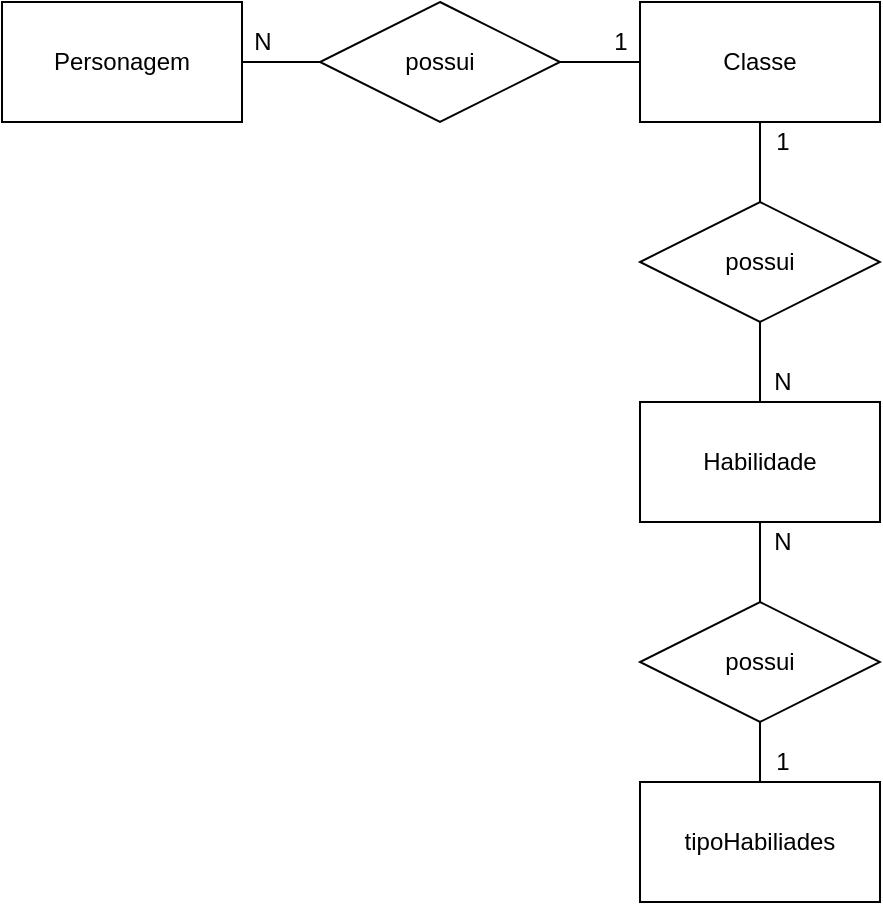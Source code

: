 <mxfile version="14.9.5" type="device" pages="2"><diagram id="01q44U-UOIfZXanx6Ddr" name="Conceito"><mxGraphModel dx="668" dy="735" grid="1" gridSize="10" guides="1" tooltips="1" connect="1" arrows="1" fold="1" page="1" pageScale="1" pageWidth="827" pageHeight="1169" math="0" shadow="0"><root><mxCell id="0"/><mxCell id="1" parent="0"/><mxCell id="eqQyME8AjutsYfnMErN5-12" style="edgeStyle=orthogonalEdgeStyle;rounded=0;orthogonalLoop=1;jettySize=auto;html=1;endArrow=none;endFill=0;" parent="1" source="eqQyME8AjutsYfnMErN5-1" target="eqQyME8AjutsYfnMErN5-6" edge="1"><mxGeometry relative="1" as="geometry"/></mxCell><mxCell id="eqQyME8AjutsYfnMErN5-18" value="" style="edgeStyle=orthogonalEdgeStyle;rounded=0;orthogonalLoop=1;jettySize=auto;html=1;endArrow=none;endFill=0;" parent="1" source="eqQyME8AjutsYfnMErN5-1" target="eqQyME8AjutsYfnMErN5-8" edge="1"><mxGeometry relative="1" as="geometry"/></mxCell><mxCell id="eqQyME8AjutsYfnMErN5-1" value="&lt;font style=&quot;vertical-align: inherit&quot;&gt;&lt;font style=&quot;vertical-align: inherit&quot;&gt;Classe&lt;br&gt;&lt;/font&gt;&lt;/font&gt;" style="rounded=0;whiteSpace=wrap;html=1;" parent="1" vertex="1"><mxGeometry x="513" y="200" width="120" height="60" as="geometry"/></mxCell><mxCell id="eqQyME8AjutsYfnMErN5-14" style="edgeStyle=orthogonalEdgeStyle;rounded=0;orthogonalLoop=1;jettySize=auto;html=1;entryX=0.5;entryY=0;entryDx=0;entryDy=0;endArrow=none;endFill=0;" parent="1" source="eqQyME8AjutsYfnMErN5-2" target="eqQyME8AjutsYfnMErN5-7" edge="1"><mxGeometry relative="1" as="geometry"/></mxCell><mxCell id="eqQyME8AjutsYfnMErN5-2" value="&lt;font style=&quot;vertical-align: inherit&quot;&gt;&lt;font style=&quot;vertical-align: inherit&quot;&gt;Habilidade&lt;/font&gt;&lt;/font&gt;" style="rounded=0;whiteSpace=wrap;html=1;" parent="1" vertex="1"><mxGeometry x="513" y="400" width="120" height="60" as="geometry"/></mxCell><mxCell id="eqQyME8AjutsYfnMErN5-3" value="&lt;font style=&quot;vertical-align: inherit&quot;&gt;&lt;font style=&quot;vertical-align: inherit&quot;&gt;tipoHabiliades&lt;/font&gt;&lt;/font&gt;" style="rounded=0;whiteSpace=wrap;html=1;" parent="1" vertex="1"><mxGeometry x="513" y="590" width="120" height="60" as="geometry"/></mxCell><mxCell id="eqQyME8AjutsYfnMErN5-4" value="&lt;font style=&quot;vertical-align: inherit&quot;&gt;&lt;font style=&quot;vertical-align: inherit&quot;&gt;Personagem&lt;/font&gt;&lt;/font&gt;" style="rounded=0;whiteSpace=wrap;html=1;" parent="1" vertex="1"><mxGeometry x="194" y="200" width="120" height="60" as="geometry"/></mxCell><mxCell id="eqQyME8AjutsYfnMErN5-13" style="edgeStyle=orthogonalEdgeStyle;rounded=0;orthogonalLoop=1;jettySize=auto;html=1;endArrow=none;endFill=0;entryX=0.5;entryY=0;entryDx=0;entryDy=0;" parent="1" source="eqQyME8AjutsYfnMErN5-6" target="eqQyME8AjutsYfnMErN5-2" edge="1"><mxGeometry relative="1" as="geometry"><mxPoint x="573" y="390" as="targetPoint"/></mxGeometry></mxCell><mxCell id="eqQyME8AjutsYfnMErN5-6" value="&lt;font style=&quot;vertical-align: inherit&quot;&gt;&lt;font style=&quot;vertical-align: inherit&quot;&gt;possui&lt;/font&gt;&lt;/font&gt;" style="shape=rhombus;perimeter=rhombusPerimeter;whiteSpace=wrap;html=1;align=center;" parent="1" vertex="1"><mxGeometry x="513" y="300" width="120" height="60" as="geometry"/></mxCell><mxCell id="eqQyME8AjutsYfnMErN5-15" style="edgeStyle=orthogonalEdgeStyle;rounded=0;orthogonalLoop=1;jettySize=auto;html=1;endArrow=none;endFill=0;" parent="1" source="eqQyME8AjutsYfnMErN5-7" target="eqQyME8AjutsYfnMErN5-3" edge="1"><mxGeometry relative="1" as="geometry"/></mxCell><mxCell id="eqQyME8AjutsYfnMErN5-7" value="&lt;font style=&quot;vertical-align: inherit&quot;&gt;&lt;font style=&quot;vertical-align: inherit&quot;&gt;possui&lt;/font&gt;&lt;/font&gt;" style="shape=rhombus;perimeter=rhombusPerimeter;whiteSpace=wrap;html=1;align=center;" parent="1" vertex="1"><mxGeometry x="513" y="500" width="120" height="60" as="geometry"/></mxCell><mxCell id="eqQyME8AjutsYfnMErN5-11" style="edgeStyle=orthogonalEdgeStyle;rounded=0;orthogonalLoop=1;jettySize=auto;html=1;endArrow=none;endFill=0;" parent="1" source="eqQyME8AjutsYfnMErN5-8" target="eqQyME8AjutsYfnMErN5-1" edge="1"><mxGeometry relative="1" as="geometry"/></mxCell><mxCell id="eYoJKdcZ3KG82DrHTfAq-9" style="edgeStyle=orthogonalEdgeStyle;rounded=0;orthogonalLoop=1;jettySize=auto;html=1;entryX=1;entryY=0.5;entryDx=0;entryDy=0;endArrow=none;endFill=0;" parent="1" source="eqQyME8AjutsYfnMErN5-8" edge="1"><mxGeometry relative="1" as="geometry"><mxPoint x="314" y="230" as="targetPoint"/></mxGeometry></mxCell><mxCell id="eqQyME8AjutsYfnMErN5-8" value="&lt;font style=&quot;vertical-align: inherit&quot;&gt;&lt;font style=&quot;vertical-align: inherit&quot;&gt;possui&lt;/font&gt;&lt;/font&gt;" style="shape=rhombus;perimeter=rhombusPerimeter;whiteSpace=wrap;html=1;align=center;" parent="1" vertex="1"><mxGeometry x="353" y="200" width="120" height="60" as="geometry"/></mxCell><mxCell id="eqQyME8AjutsYfnMErN5-17" value="N" style="text;html=1;align=center;verticalAlign=middle;resizable=0;points=[];autosize=1;strokeColor=none;" parent="1" vertex="1"><mxGeometry x="314" y="210" width="20" height="20" as="geometry"/></mxCell><mxCell id="eqQyME8AjutsYfnMErN5-19" value="1" style="text;html=1;align=center;verticalAlign=middle;resizable=0;points=[];autosize=1;strokeColor=none;" parent="1" vertex="1"><mxGeometry x="493" y="210" width="20" height="20" as="geometry"/></mxCell><mxCell id="eqQyME8AjutsYfnMErN5-20" value="N" style="text;html=1;align=center;verticalAlign=middle;resizable=0;points=[];autosize=1;strokeColor=none;" parent="1" vertex="1"><mxGeometry x="574" y="380" width="20" height="20" as="geometry"/></mxCell><mxCell id="eqQyME8AjutsYfnMErN5-21" value="1" style="text;html=1;align=center;verticalAlign=middle;resizable=0;points=[];autosize=1;strokeColor=none;" parent="1" vertex="1"><mxGeometry x="574" y="260" width="20" height="20" as="geometry"/></mxCell><mxCell id="eqQyME8AjutsYfnMErN5-22" value="N" style="text;html=1;align=center;verticalAlign=middle;resizable=0;points=[];autosize=1;strokeColor=none;" parent="1" vertex="1"><mxGeometry x="574" y="460" width="20" height="20" as="geometry"/></mxCell><mxCell id="eqQyME8AjutsYfnMErN5-23" value="1" style="text;html=1;align=center;verticalAlign=middle;resizable=0;points=[];autosize=1;strokeColor=none;" parent="1" vertex="1"><mxGeometry x="574" y="570" width="20" height="20" as="geometry"/></mxCell></root></mxGraphModel></diagram><diagram id="GTValMhUOX0f9bnqt-6V" name="Logico"><mxGraphModel dx="461" dy="507" grid="1" gridSize="10" guides="1" tooltips="1" connect="1" arrows="1" fold="1" page="1" pageScale="1" pageWidth="827" pageHeight="1169" math="0" shadow="0"><root><mxCell id="9zz0kx4mfUFPJyPjGGav-0"/><mxCell id="9zz0kx4mfUFPJyPjGGav-1" parent="9zz0kx4mfUFPJyPjGGav-0"/><mxCell id="9zz0kx4mfUFPJyPjGGav-2" value="Personagem" style="shape=table;startSize=30;container=1;collapsible=1;childLayout=tableLayout;fixedRows=1;rowLines=0;fontStyle=1;align=center;resizeLast=1;" parent="9zz0kx4mfUFPJyPjGGav-1" vertex="1"><mxGeometry x="189" y="180" width="180" height="260.0" as="geometry"/></mxCell><mxCell id="irSup81o8NrQ9VO7Chb--0" value="" style="shape=partialRectangle;collapsible=0;dropTarget=0;pointerEvents=0;fillColor=none;top=0;left=0;bottom=0;right=0;points=[[0,0.5],[1,0.5]];portConstraint=eastwest;" vertex="1" parent="9zz0kx4mfUFPJyPjGGav-2"><mxGeometry y="30" width="180" height="30" as="geometry"/></mxCell><mxCell id="irSup81o8NrQ9VO7Chb--1" value="PK" style="shape=partialRectangle;connectable=0;fillColor=none;top=0;left=0;bottom=0;right=0;fontStyle=1;overflow=hidden;" vertex="1" parent="irSup81o8NrQ9VO7Chb--0"><mxGeometry width="30" height="30" as="geometry"/></mxCell><mxCell id="irSup81o8NrQ9VO7Chb--2" value="idPersonagem" style="shape=partialRectangle;connectable=0;fillColor=none;top=0;left=0;bottom=0;right=0;align=left;spacingLeft=6;fontStyle=5;overflow=hidden;" vertex="1" parent="irSup81o8NrQ9VO7Chb--0"><mxGeometry x="30" width="150" height="30" as="geometry"/></mxCell><mxCell id="9zz0kx4mfUFPJyPjGGav-3" value="" style="shape=partialRectangle;collapsible=0;dropTarget=0;pointerEvents=0;fillColor=none;top=0;left=0;bottom=1;right=0;points=[[0,0.5],[1,0.5]];portConstraint=eastwest;" parent="9zz0kx4mfUFPJyPjGGav-2" vertex="1"><mxGeometry y="60" width="180" height="40" as="geometry"/></mxCell><mxCell id="9zz0kx4mfUFPJyPjGGav-4" value="FK" style="shape=partialRectangle;connectable=0;fillColor=none;top=0;left=0;bottom=0;right=0;fontStyle=1;overflow=hidden;" parent="9zz0kx4mfUFPJyPjGGav-3" vertex="1"><mxGeometry width="30" height="40" as="geometry"/></mxCell><mxCell id="9zz0kx4mfUFPJyPjGGav-5" value="idClasse" style="shape=partialRectangle;connectable=0;fillColor=none;top=0;left=0;bottom=0;right=0;align=left;spacingLeft=6;fontStyle=5;overflow=hidden;" parent="9zz0kx4mfUFPJyPjGGav-3" vertex="1"><mxGeometry x="30" width="150" height="40" as="geometry"/></mxCell><mxCell id="9zz0kx4mfUFPJyPjGGav-6" value="" style="shape=partialRectangle;collapsible=0;dropTarget=0;pointerEvents=0;fillColor=none;top=0;left=0;bottom=0;right=0;points=[[0,0.5],[1,0.5]];portConstraint=eastwest;" parent="9zz0kx4mfUFPJyPjGGav-2" vertex="1"><mxGeometry y="100" width="180" height="30" as="geometry"/></mxCell><mxCell id="9zz0kx4mfUFPJyPjGGav-7" value="" style="shape=partialRectangle;connectable=0;fillColor=none;top=0;left=0;bottom=0;right=0;editable=1;overflow=hidden;" parent="9zz0kx4mfUFPJyPjGGav-6" vertex="1"><mxGeometry width="30" height="30" as="geometry"/></mxCell><mxCell id="9zz0kx4mfUFPJyPjGGav-8" value="nome" style="shape=partialRectangle;connectable=0;fillColor=none;top=0;left=0;bottom=0;right=0;align=left;spacingLeft=6;overflow=hidden;" parent="9zz0kx4mfUFPJyPjGGav-6" vertex="1"><mxGeometry x="30" width="150" height="30" as="geometry"/></mxCell><mxCell id="A1FrDc7fG0rNdPPYBanB-0" value="" style="shape=partialRectangle;collapsible=0;dropTarget=0;pointerEvents=0;fillColor=none;top=0;left=0;bottom=0;right=0;points=[[0,0.5],[1,0.5]];portConstraint=eastwest;" vertex="1" parent="9zz0kx4mfUFPJyPjGGav-2"><mxGeometry y="130" width="180" height="30" as="geometry"/></mxCell><mxCell id="A1FrDc7fG0rNdPPYBanB-1" value="" style="shape=partialRectangle;connectable=0;fillColor=none;top=0;left=0;bottom=0;right=0;editable=1;overflow=hidden;" vertex="1" parent="A1FrDc7fG0rNdPPYBanB-0"><mxGeometry width="30" height="30" as="geometry"/></mxCell><mxCell id="A1FrDc7fG0rNdPPYBanB-2" value="cap.max.Vida" style="shape=partialRectangle;connectable=0;fillColor=none;top=0;left=0;bottom=0;right=0;align=left;spacingLeft=6;overflow=hidden;" vertex="1" parent="A1FrDc7fG0rNdPPYBanB-0"><mxGeometry x="30" width="150" height="30" as="geometry"/></mxCell><mxCell id="9zz0kx4mfUFPJyPjGGav-9" value="" style="shape=partialRectangle;collapsible=0;dropTarget=0;pointerEvents=0;fillColor=none;top=0;left=0;bottom=0;right=0;points=[[0,0.5],[1,0.5]];portConstraint=eastwest;" parent="9zz0kx4mfUFPJyPjGGav-2" vertex="1"><mxGeometry y="160" width="180" height="30" as="geometry"/></mxCell><mxCell id="9zz0kx4mfUFPJyPjGGav-10" value="" style="shape=partialRectangle;connectable=0;fillColor=none;top=0;left=0;bottom=0;right=0;editable=1;overflow=hidden;" parent="9zz0kx4mfUFPJyPjGGav-9" vertex="1"><mxGeometry width="30" height="30" as="geometry"/></mxCell><mxCell id="9zz0kx4mfUFPJyPjGGav-11" value="cap.max.Mana" style="shape=partialRectangle;connectable=0;fillColor=none;top=0;left=0;bottom=0;right=0;align=left;spacingLeft=6;overflow=hidden;" parent="9zz0kx4mfUFPJyPjGGav-9" vertex="1"><mxGeometry x="30" width="150" height="30" as="geometry"/></mxCell><mxCell id="9zz0kx4mfUFPJyPjGGav-12" value="" style="shape=partialRectangle;collapsible=0;dropTarget=0;pointerEvents=0;fillColor=none;top=0;left=0;bottom=0;right=0;points=[[0,0.5],[1,0.5]];portConstraint=eastwest;" parent="9zz0kx4mfUFPJyPjGGav-2" vertex="1"><mxGeometry y="190" width="180" height="30" as="geometry"/></mxCell><mxCell id="9zz0kx4mfUFPJyPjGGav-13" value="" style="shape=partialRectangle;connectable=0;fillColor=none;top=0;left=0;bottom=0;right=0;editable=1;overflow=hidden;" parent="9zz0kx4mfUFPJyPjGGav-12" vertex="1"><mxGeometry width="30" height="30" as="geometry"/></mxCell><mxCell id="9zz0kx4mfUFPJyPjGGav-14" value="dataAtualizacao" style="shape=partialRectangle;connectable=0;fillColor=none;top=0;left=0;bottom=0;right=0;align=left;spacingLeft=6;overflow=hidden;" parent="9zz0kx4mfUFPJyPjGGav-12" vertex="1"><mxGeometry x="30" width="150" height="30" as="geometry"/></mxCell><mxCell id="9zz0kx4mfUFPJyPjGGav-54" value="" style="shape=partialRectangle;collapsible=0;dropTarget=0;pointerEvents=0;fillColor=none;top=0;left=0;bottom=0;right=0;points=[[0,0.5],[1,0.5]];portConstraint=eastwest;" parent="9zz0kx4mfUFPJyPjGGav-2" vertex="1"><mxGeometry y="220" width="180" height="30" as="geometry"/></mxCell><mxCell id="9zz0kx4mfUFPJyPjGGav-55" value="" style="shape=partialRectangle;connectable=0;fillColor=none;top=0;left=0;bottom=0;right=0;editable=1;overflow=hidden;" parent="9zz0kx4mfUFPJyPjGGav-54" vertex="1"><mxGeometry width="30" height="30" as="geometry"/></mxCell><mxCell id="9zz0kx4mfUFPJyPjGGav-56" value="dataCriacao" style="shape=partialRectangle;connectable=0;fillColor=none;top=0;left=0;bottom=0;right=0;align=left;spacingLeft=6;overflow=hidden;" parent="9zz0kx4mfUFPJyPjGGav-54" vertex="1"><mxGeometry x="30" width="150" height="30" as="geometry"/></mxCell><mxCell id="9zz0kx4mfUFPJyPjGGav-15" value="tipoHabilidade" style="shape=table;startSize=30;container=1;collapsible=1;childLayout=tableLayout;fixedRows=1;rowLines=0;fontStyle=1;align=center;resizeLast=1;" parent="9zz0kx4mfUFPJyPjGGav-1" vertex="1"><mxGeometry x="429" y="550" width="180" height="100" as="geometry"/></mxCell><mxCell id="9zz0kx4mfUFPJyPjGGav-16" value="" style="shape=partialRectangle;collapsible=0;dropTarget=0;pointerEvents=0;fillColor=none;top=0;left=0;bottom=1;right=0;points=[[0,0.5],[1,0.5]];portConstraint=eastwest;" parent="9zz0kx4mfUFPJyPjGGav-15" vertex="1"><mxGeometry y="30" width="180" height="30" as="geometry"/></mxCell><mxCell id="9zz0kx4mfUFPJyPjGGav-17" value="PK" style="shape=partialRectangle;connectable=0;fillColor=none;top=0;left=0;bottom=0;right=0;fontStyle=1;overflow=hidden;" parent="9zz0kx4mfUFPJyPjGGav-16" vertex="1"><mxGeometry width="30" height="30" as="geometry"/></mxCell><mxCell id="9zz0kx4mfUFPJyPjGGav-18" value="idtipoHabilidade" style="shape=partialRectangle;connectable=0;fillColor=none;top=0;left=0;bottom=0;right=0;align=left;spacingLeft=6;fontStyle=5;overflow=hidden;" parent="9zz0kx4mfUFPJyPjGGav-16" vertex="1"><mxGeometry x="30" width="150" height="30" as="geometry"/></mxCell><mxCell id="9zz0kx4mfUFPJyPjGGav-19" value="" style="shape=partialRectangle;collapsible=0;dropTarget=0;pointerEvents=0;fillColor=none;top=0;left=0;bottom=0;right=0;points=[[0,0.5],[1,0.5]];portConstraint=eastwest;" parent="9zz0kx4mfUFPJyPjGGav-15" vertex="1"><mxGeometry y="60" width="180" height="30" as="geometry"/></mxCell><mxCell id="9zz0kx4mfUFPJyPjGGav-20" value="" style="shape=partialRectangle;connectable=0;fillColor=none;top=0;left=0;bottom=0;right=0;editable=1;overflow=hidden;" parent="9zz0kx4mfUFPJyPjGGav-19" vertex="1"><mxGeometry width="30" height="30" as="geometry"/></mxCell><mxCell id="9zz0kx4mfUFPJyPjGGav-21" value="nome" style="shape=partialRectangle;connectable=0;fillColor=none;top=0;left=0;bottom=0;right=0;align=left;spacingLeft=6;overflow=hidden;" parent="9zz0kx4mfUFPJyPjGGav-19" vertex="1"><mxGeometry x="30" width="150" height="30" as="geometry"/></mxCell><mxCell id="9zz0kx4mfUFPJyPjGGav-28" value="Habilidade" style="shape=table;startSize=30;container=1;collapsible=1;childLayout=tableLayout;fixedRows=1;rowLines=0;fontStyle=1;align=center;resizeLast=1;" parent="9zz0kx4mfUFPJyPjGGav-1" vertex="1"><mxGeometry x="429" y="350" width="180" height="160" as="geometry"/></mxCell><mxCell id="9zz0kx4mfUFPJyPjGGav-29" value="" style="shape=partialRectangle;collapsible=0;dropTarget=0;pointerEvents=0;fillColor=none;top=0;left=0;bottom=0;right=0;points=[[0,0.5],[1,0.5]];portConstraint=eastwest;" parent="9zz0kx4mfUFPJyPjGGav-28" vertex="1"><mxGeometry y="30" width="180" height="30" as="geometry"/></mxCell><mxCell id="9zz0kx4mfUFPJyPjGGav-30" value="PK" style="shape=partialRectangle;connectable=0;fillColor=none;top=0;left=0;bottom=0;right=0;fontStyle=1;overflow=hidden;" parent="9zz0kx4mfUFPJyPjGGav-29" vertex="1"><mxGeometry width="60" height="30" as="geometry"/></mxCell><mxCell id="9zz0kx4mfUFPJyPjGGav-31" value="idHabilidade" style="shape=partialRectangle;connectable=0;fillColor=none;top=0;left=0;bottom=0;right=0;align=left;spacingLeft=6;fontStyle=5;overflow=hidden;" parent="9zz0kx4mfUFPJyPjGGav-29" vertex="1"><mxGeometry x="60" width="120" height="30" as="geometry"/></mxCell><mxCell id="A1FrDc7fG0rNdPPYBanB-3" value="" style="shape=partialRectangle;collapsible=0;dropTarget=0;pointerEvents=0;fillColor=none;top=0;left=0;bottom=0;right=0;points=[[0,0.5],[1,0.5]];portConstraint=eastwest;" vertex="1" parent="9zz0kx4mfUFPJyPjGGav-28"><mxGeometry y="60" width="180" height="30" as="geometry"/></mxCell><mxCell id="A1FrDc7fG0rNdPPYBanB-4" value="FK" style="shape=partialRectangle;connectable=0;fillColor=none;top=0;left=0;bottom=0;right=0;fontStyle=1;overflow=hidden;" vertex="1" parent="A1FrDc7fG0rNdPPYBanB-3"><mxGeometry width="60" height="30" as="geometry"/></mxCell><mxCell id="A1FrDc7fG0rNdPPYBanB-5" value="idClasse" style="shape=partialRectangle;connectable=0;fillColor=none;top=0;left=0;bottom=0;right=0;align=left;spacingLeft=6;fontStyle=5;overflow=hidden;" vertex="1" parent="A1FrDc7fG0rNdPPYBanB-3"><mxGeometry x="60" width="120" height="30" as="geometry"/></mxCell><mxCell id="9zz0kx4mfUFPJyPjGGav-32" value="" style="shape=partialRectangle;collapsible=0;dropTarget=0;pointerEvents=0;fillColor=none;top=0;left=0;bottom=1;right=0;points=[[0,0.5],[1,0.5]];portConstraint=eastwest;" parent="9zz0kx4mfUFPJyPjGGav-28" vertex="1"><mxGeometry y="90" width="180" height="30" as="geometry"/></mxCell><mxCell id="9zz0kx4mfUFPJyPjGGav-33" value="FK" style="shape=partialRectangle;connectable=0;fillColor=none;top=0;left=0;bottom=0;right=0;fontStyle=1;overflow=hidden;" parent="9zz0kx4mfUFPJyPjGGav-32" vertex="1"><mxGeometry width="60" height="30" as="geometry"/></mxCell><mxCell id="9zz0kx4mfUFPJyPjGGav-34" value="idtipoHabilidade" style="shape=partialRectangle;connectable=0;fillColor=none;top=0;left=0;bottom=0;right=0;align=left;spacingLeft=6;fontStyle=5;overflow=hidden;" parent="9zz0kx4mfUFPJyPjGGav-32" vertex="1"><mxGeometry x="60" width="120" height="30" as="geometry"/></mxCell><mxCell id="9zz0kx4mfUFPJyPjGGav-35" value="" style="shape=partialRectangle;collapsible=0;dropTarget=0;pointerEvents=0;fillColor=none;top=0;left=0;bottom=0;right=0;points=[[0,0.5],[1,0.5]];portConstraint=eastwest;" parent="9zz0kx4mfUFPJyPjGGav-28" vertex="1"><mxGeometry y="120" width="180" height="30" as="geometry"/></mxCell><mxCell id="9zz0kx4mfUFPJyPjGGav-36" value="" style="shape=partialRectangle;connectable=0;fillColor=none;top=0;left=0;bottom=0;right=0;editable=1;overflow=hidden;" parent="9zz0kx4mfUFPJyPjGGav-35" vertex="1"><mxGeometry width="60" height="30" as="geometry"/></mxCell><mxCell id="9zz0kx4mfUFPJyPjGGav-37" value="nome" style="shape=partialRectangle;connectable=0;fillColor=none;top=0;left=0;bottom=0;right=0;align=left;spacingLeft=6;overflow=hidden;" parent="9zz0kx4mfUFPJyPjGGav-35" vertex="1"><mxGeometry x="60" width="120" height="30" as="geometry"/></mxCell><mxCell id="9zz0kx4mfUFPJyPjGGav-41" value="Classe" style="shape=table;startSize=30;container=1;collapsible=1;childLayout=tableLayout;fixedRows=1;rowLines=0;fontStyle=1;align=center;resizeLast=1;" parent="9zz0kx4mfUFPJyPjGGav-1" vertex="1"><mxGeometry x="429" y="180" width="180" height="100" as="geometry"/></mxCell><mxCell id="9zz0kx4mfUFPJyPjGGav-45" value="" style="shape=partialRectangle;collapsible=0;dropTarget=0;pointerEvents=0;fillColor=none;top=0;left=0;bottom=1;right=0;points=[[0,0.5],[1,0.5]];portConstraint=eastwest;" parent="9zz0kx4mfUFPJyPjGGav-41" vertex="1"><mxGeometry y="30" width="180" height="30" as="geometry"/></mxCell><mxCell id="9zz0kx4mfUFPJyPjGGav-46" value="FK" style="shape=partialRectangle;connectable=0;fillColor=none;top=0;left=0;bottom=0;right=0;fontStyle=1;overflow=hidden;" parent="9zz0kx4mfUFPJyPjGGav-45" vertex="1"><mxGeometry width="60" height="30" as="geometry"/></mxCell><mxCell id="9zz0kx4mfUFPJyPjGGav-47" value="idClasse" style="shape=partialRectangle;connectable=0;fillColor=none;top=0;left=0;bottom=0;right=0;align=left;spacingLeft=6;fontStyle=5;overflow=hidden;" parent="9zz0kx4mfUFPJyPjGGav-45" vertex="1"><mxGeometry x="60" width="120" height="30" as="geometry"/></mxCell><mxCell id="9zz0kx4mfUFPJyPjGGav-48" value="" style="shape=partialRectangle;collapsible=0;dropTarget=0;pointerEvents=0;fillColor=none;top=0;left=0;bottom=0;right=0;points=[[0,0.5],[1,0.5]];portConstraint=eastwest;" parent="9zz0kx4mfUFPJyPjGGav-41" vertex="1"><mxGeometry y="60" width="180" height="30" as="geometry"/></mxCell><mxCell id="9zz0kx4mfUFPJyPjGGav-49" value="" style="shape=partialRectangle;connectable=0;fillColor=none;top=0;left=0;bottom=0;right=0;editable=1;overflow=hidden;" parent="9zz0kx4mfUFPJyPjGGav-48" vertex="1"><mxGeometry width="60" height="30" as="geometry"/></mxCell><mxCell id="9zz0kx4mfUFPJyPjGGav-50" value="nome" style="shape=partialRectangle;connectable=0;fillColor=none;top=0;left=0;bottom=0;right=0;align=left;spacingLeft=6;overflow=hidden;" parent="9zz0kx4mfUFPJyPjGGav-48" vertex="1"><mxGeometry x="60" width="120" height="30" as="geometry"/></mxCell><mxCell id="wpdYvRNcr5xETrjr1zRH-0" value="" style="edgeStyle=entityRelationEdgeStyle;fontSize=12;html=1;endArrow=ERoneToMany;exitX=-0.006;exitY=0.256;exitDx=0;exitDy=0;exitPerimeter=0;" edge="1" parent="9zz0kx4mfUFPJyPjGGav-1" source="9zz0kx4mfUFPJyPjGGav-45" target="9zz0kx4mfUFPJyPjGGav-3"><mxGeometry width="100" height="100" relative="1" as="geometry"><mxPoint x="429" y="255" as="sourcePoint"/><mxPoint x="460" y="460" as="targetPoint"/></mxGeometry></mxCell><mxCell id="5OE7Hu5zzXTitUTuPlxH-0" value="" style="edgeStyle=entityRelationEdgeStyle;fontSize=12;html=1;endArrow=ERoneToMany;" edge="1" parent="9zz0kx4mfUFPJyPjGGav-1" target="A1FrDc7fG0rNdPPYBanB-3"><mxGeometry width="100" height="100" relative="1" as="geometry"><mxPoint x="609" y="225.0" as="sourcePoint"/><mxPoint x="470" y="350" as="targetPoint"/></mxGeometry></mxCell><mxCell id="5OE7Hu5zzXTitUTuPlxH-1" value="" style="edgeStyle=entityRelationEdgeStyle;fontSize=12;html=1;endArrow=ERoneToMany;exitX=0.998;exitY=0.272;exitDx=0;exitDy=0;exitPerimeter=0;" edge="1" parent="9zz0kx4mfUFPJyPjGGav-1" source="9zz0kx4mfUFPJyPjGGav-16" target="9zz0kx4mfUFPJyPjGGav-32"><mxGeometry width="100" height="100" relative="1" as="geometry"><mxPoint x="370" y="450" as="sourcePoint"/><mxPoint x="610" y="450" as="targetPoint"/></mxGeometry></mxCell></root></mxGraphModel></diagram></mxfile>